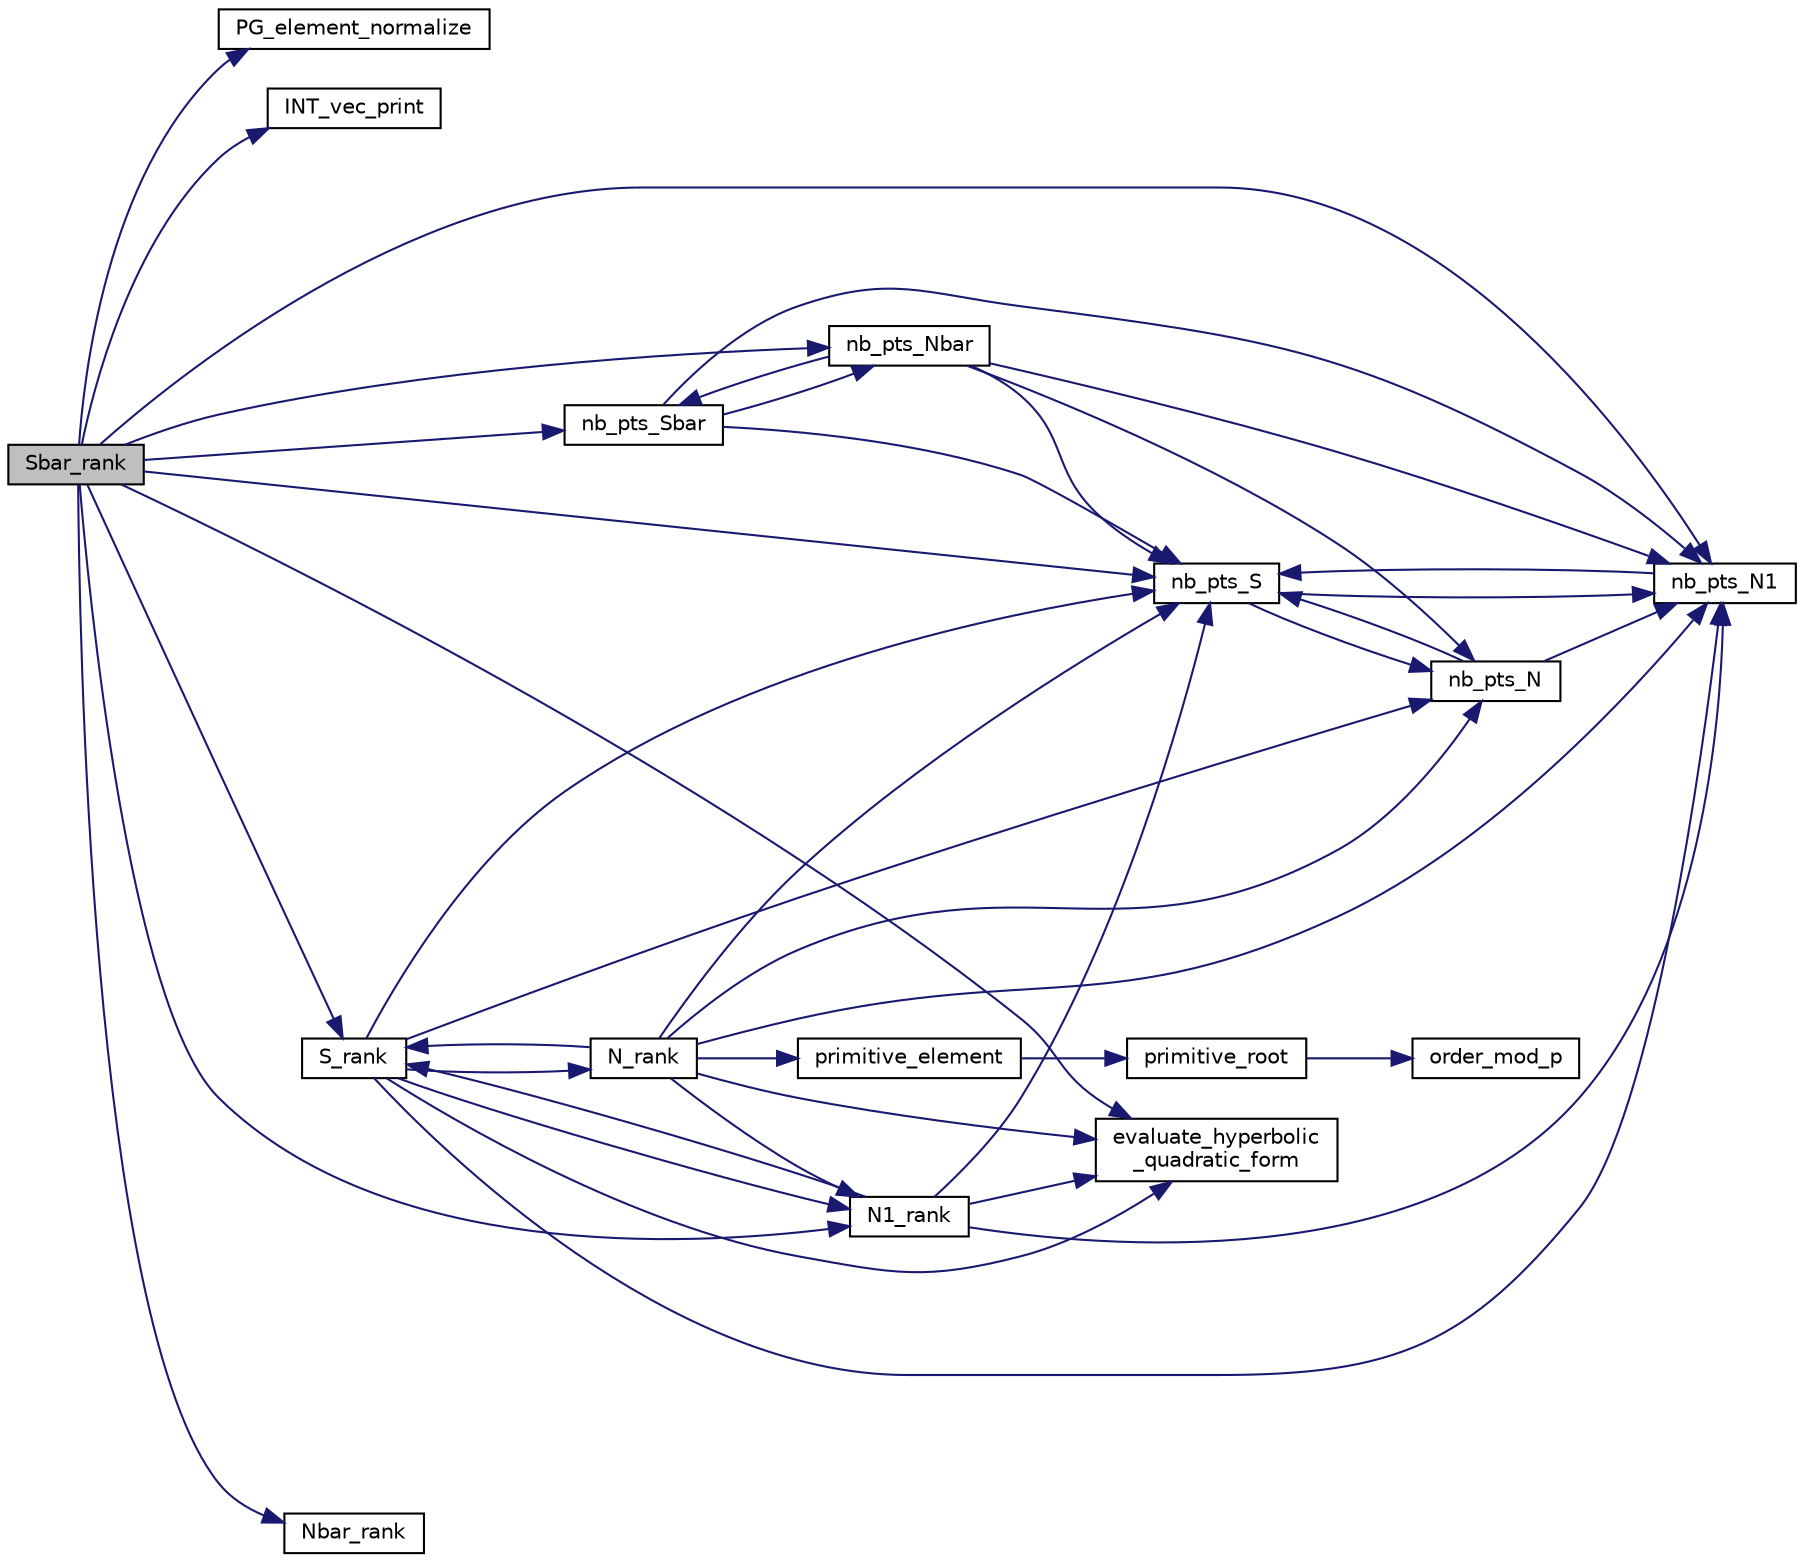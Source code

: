 digraph "Sbar_rank"
{
  edge [fontname="Helvetica",fontsize="10",labelfontname="Helvetica",labelfontsize="10"];
  node [fontname="Helvetica",fontsize="10",shape=record];
  rankdir="LR";
  Node20907 [label="Sbar_rank",height=0.2,width=0.4,color="black", fillcolor="grey75", style="filled", fontcolor="black"];
  Node20907 -> Node20908 [color="midnightblue",fontsize="10",style="solid",fontname="Helvetica"];
  Node20908 [label="PG_element_normalize",height=0.2,width=0.4,color="black", fillcolor="white", style="filled",URL="$d4/d67/geometry_8h.html#a5a4c3c1158bad6bab0d786c616bd0996"];
  Node20907 -> Node20909 [color="midnightblue",fontsize="10",style="solid",fontname="Helvetica"];
  Node20909 [label="INT_vec_print",height=0.2,width=0.4,color="black", fillcolor="white", style="filled",URL="$df/dbf/sajeeb_8_c.html#a79a5901af0b47dd0d694109543c027fe"];
  Node20907 -> Node20910 [color="midnightblue",fontsize="10",style="solid",fontname="Helvetica"];
  Node20910 [label="nb_pts_Sbar",height=0.2,width=0.4,color="black", fillcolor="white", style="filled",URL="$db/da0/lib_2foundations_2geometry_2orthogonal__points_8_c.html#a986dda26505c9934c771578b084f67cc"];
  Node20910 -> Node20911 [color="midnightblue",fontsize="10",style="solid",fontname="Helvetica"];
  Node20911 [label="nb_pts_S",height=0.2,width=0.4,color="black", fillcolor="white", style="filled",URL="$db/da0/lib_2foundations_2geometry_2orthogonal__points_8_c.html#a9bc3dec6e722644d182738102c3e04f3"];
  Node20911 -> Node20912 [color="midnightblue",fontsize="10",style="solid",fontname="Helvetica"];
  Node20912 [label="nb_pts_N",height=0.2,width=0.4,color="black", fillcolor="white", style="filled",URL="$db/da0/lib_2foundations_2geometry_2orthogonal__points_8_c.html#a93e16898c27b1d1c0a6405a7b0615ba6"];
  Node20912 -> Node20911 [color="midnightblue",fontsize="10",style="solid",fontname="Helvetica"];
  Node20912 -> Node20913 [color="midnightblue",fontsize="10",style="solid",fontname="Helvetica"];
  Node20913 [label="nb_pts_N1",height=0.2,width=0.4,color="black", fillcolor="white", style="filled",URL="$db/da0/lib_2foundations_2geometry_2orthogonal__points_8_c.html#ae0f2e1c76523db67b4ec9629ccc35bc6"];
  Node20913 -> Node20911 [color="midnightblue",fontsize="10",style="solid",fontname="Helvetica"];
  Node20911 -> Node20913 [color="midnightblue",fontsize="10",style="solid",fontname="Helvetica"];
  Node20910 -> Node20914 [color="midnightblue",fontsize="10",style="solid",fontname="Helvetica"];
  Node20914 [label="nb_pts_Nbar",height=0.2,width=0.4,color="black", fillcolor="white", style="filled",URL="$db/da0/lib_2foundations_2geometry_2orthogonal__points_8_c.html#a51b4684a176c6841fd3cd6c34c684c2c"];
  Node20914 -> Node20910 [color="midnightblue",fontsize="10",style="solid",fontname="Helvetica"];
  Node20914 -> Node20912 [color="midnightblue",fontsize="10",style="solid",fontname="Helvetica"];
  Node20914 -> Node20911 [color="midnightblue",fontsize="10",style="solid",fontname="Helvetica"];
  Node20914 -> Node20913 [color="midnightblue",fontsize="10",style="solid",fontname="Helvetica"];
  Node20910 -> Node20913 [color="midnightblue",fontsize="10",style="solid",fontname="Helvetica"];
  Node20907 -> Node20911 [color="midnightblue",fontsize="10",style="solid",fontname="Helvetica"];
  Node20907 -> Node20915 [color="midnightblue",fontsize="10",style="solid",fontname="Helvetica"];
  Node20915 [label="S_rank",height=0.2,width=0.4,color="black", fillcolor="white", style="filled",URL="$db/da0/lib_2foundations_2geometry_2orthogonal__points_8_c.html#a3a31f4ab7622dfd1d56e995cee509faa"];
  Node20915 -> Node20911 [color="midnightblue",fontsize="10",style="solid",fontname="Helvetica"];
  Node20915 -> Node20912 [color="midnightblue",fontsize="10",style="solid",fontname="Helvetica"];
  Node20915 -> Node20913 [color="midnightblue",fontsize="10",style="solid",fontname="Helvetica"];
  Node20915 -> Node20916 [color="midnightblue",fontsize="10",style="solid",fontname="Helvetica"];
  Node20916 [label="N_rank",height=0.2,width=0.4,color="black", fillcolor="white", style="filled",URL="$db/da0/lib_2foundations_2geometry_2orthogonal__points_8_c.html#a750a27350273e325e879377a9ee17bbb"];
  Node20916 -> Node20911 [color="midnightblue",fontsize="10",style="solid",fontname="Helvetica"];
  Node20916 -> Node20912 [color="midnightblue",fontsize="10",style="solid",fontname="Helvetica"];
  Node20916 -> Node20915 [color="midnightblue",fontsize="10",style="solid",fontname="Helvetica"];
  Node20916 -> Node20917 [color="midnightblue",fontsize="10",style="solid",fontname="Helvetica"];
  Node20917 [label="evaluate_hyperbolic\l_quadratic_form",height=0.2,width=0.4,color="black", fillcolor="white", style="filled",URL="$db/da0/lib_2foundations_2geometry_2orthogonal__points_8_c.html#a5f2c422dc24d5720e7a1b36a794ba65a"];
  Node20916 -> Node20913 [color="midnightblue",fontsize="10",style="solid",fontname="Helvetica"];
  Node20916 -> Node20918 [color="midnightblue",fontsize="10",style="solid",fontname="Helvetica"];
  Node20918 [label="primitive_element",height=0.2,width=0.4,color="black", fillcolor="white", style="filled",URL="$db/da0/lib_2foundations_2geometry_2orthogonal__points_8_c.html#a97350390ec02c8cd9f54751708e28768"];
  Node20918 -> Node20919 [color="midnightblue",fontsize="10",style="solid",fontname="Helvetica"];
  Node20919 [label="primitive_root",height=0.2,width=0.4,color="black", fillcolor="white", style="filled",URL="$de/dc5/algebra__and__number__theory_8h.html#a0b6f7619d12ff2c4e60b852b820b0972"];
  Node20919 -> Node20920 [color="midnightblue",fontsize="10",style="solid",fontname="Helvetica"];
  Node20920 [label="order_mod_p",height=0.2,width=0.4,color="black", fillcolor="white", style="filled",URL="$df/dda/number__theory_8_c.html#aa38aa7e68ab81726a4462995135456b2"];
  Node20916 -> Node20921 [color="midnightblue",fontsize="10",style="solid",fontname="Helvetica"];
  Node20921 [label="N1_rank",height=0.2,width=0.4,color="black", fillcolor="white", style="filled",URL="$db/da0/lib_2foundations_2geometry_2orthogonal__points_8_c.html#aeb5e4527dd73fce52439f30400b9946a"];
  Node20921 -> Node20911 [color="midnightblue",fontsize="10",style="solid",fontname="Helvetica"];
  Node20921 -> Node20913 [color="midnightblue",fontsize="10",style="solid",fontname="Helvetica"];
  Node20921 -> Node20915 [color="midnightblue",fontsize="10",style="solid",fontname="Helvetica"];
  Node20921 -> Node20917 [color="midnightblue",fontsize="10",style="solid",fontname="Helvetica"];
  Node20915 -> Node20917 [color="midnightblue",fontsize="10",style="solid",fontname="Helvetica"];
  Node20915 -> Node20921 [color="midnightblue",fontsize="10",style="solid",fontname="Helvetica"];
  Node20907 -> Node20914 [color="midnightblue",fontsize="10",style="solid",fontname="Helvetica"];
  Node20907 -> Node20913 [color="midnightblue",fontsize="10",style="solid",fontname="Helvetica"];
  Node20907 -> Node20922 [color="midnightblue",fontsize="10",style="solid",fontname="Helvetica"];
  Node20922 [label="Nbar_rank",height=0.2,width=0.4,color="black", fillcolor="white", style="filled",URL="$db/da0/lib_2foundations_2geometry_2orthogonal__points_8_c.html#ab1a27ed33557b959a5f02d2a4b81857a"];
  Node20907 -> Node20917 [color="midnightblue",fontsize="10",style="solid",fontname="Helvetica"];
  Node20907 -> Node20921 [color="midnightblue",fontsize="10",style="solid",fontname="Helvetica"];
}
